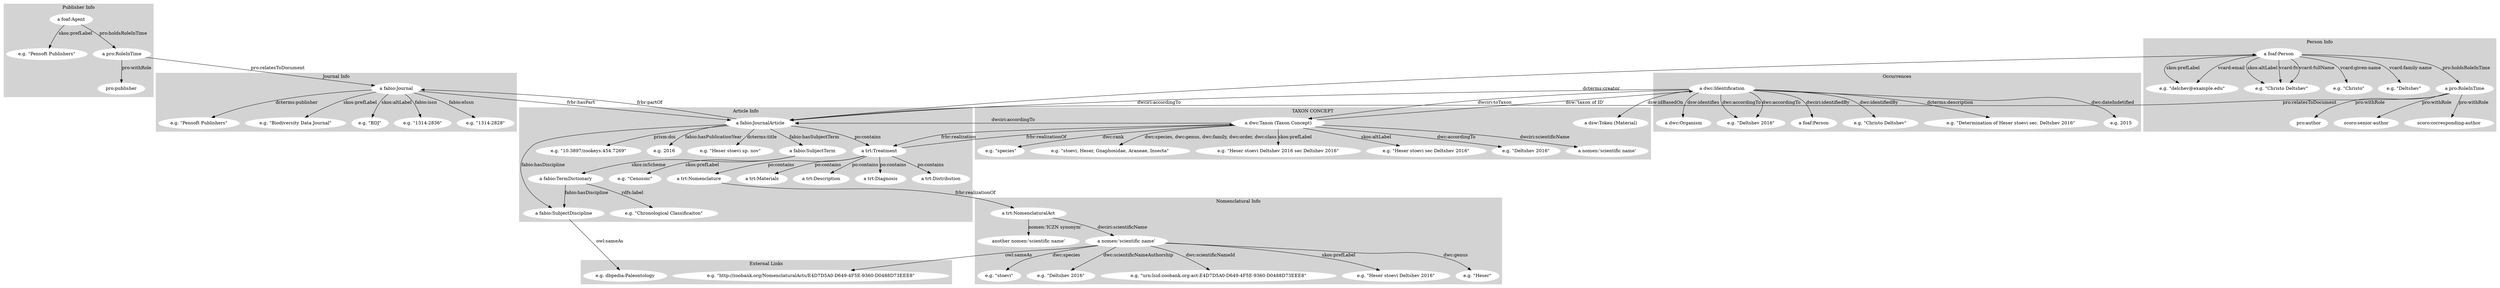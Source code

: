 digraph OBKMS {

	subgraph cluster0 {

		label = "Publisher Info";
		node [style=filled,color=white];
		style=filled;
		color=lightgrey;

		publisher1 [label="a foaf:Agent"];
		literal1 [label="e.g. \"Pensoft Publishers\""];

		role1 [label="a pro:RoleInTime"];
		
		

		publisher1 -> literal1 [label="skos:prefLabel"];
		publisher1 -> role1 [label="pro:holdsRoleInTime"];

		
		pro_Publisher [label="pro:publisher"];
		
		
		
		
	}
	subgraph cluster1 {
		label = "Journal Info";
		node [style=filled,color=white];
		style=filled;
		color=lightgrey;

		journal1 [label="a fabio:Journal"];
		literal2 [label="e.g. \"Biodiversity Data Journal\""];
		literal3 [label="e.g. \"BDJ\""];
		literal4 [label="e.g. \"1314-2836\""];
		literal5 [label="e.g. \"1314-2828\""];
		literal6 [label="e.g. \"Pensoft Publishers\""];

		role1 -> journal1 [label="pro:relatesToDocument"];
		journal1 -> literal2 [label="skos:prefLabel"];

		journal1 -> literal3 [label = "skos:altLabel"];
		journal1 -> literal4 [label ="fabio:issn"];
		journal1 -> literal5 [label ="fabio:eIssn"];
		journal1 -> literal6 [label ="dcterms:publisher"];

		
		role1 -> pro_Publisher [label="pro:withRole"];

	}

	subgraph cluster2 {
		label = "Article Info";
		node [style=filled,color=white];
		style=filled;
		color=lightgrey;

		article1 [label="a fabio:JournalArticle"];

		subject_term1 [label="a fabio:SubjectTerm"];

		term_dictionary1 [label="a fabio:TermDictionary"];
		discipline1 [label="a fabio:SubjectDiscipline"];

		
		l7 [label="e.g. \"10.3897/zookeys.454.7269\""];
		l8 [label="e.g. \"Cenozoic\""];
		l9 [label="e.g. \"Chronological Classificaiton\""];
		l_article10 [label = "e.g. 2016"];
		la11 [label = "e.g. \"Heser stoevi sp. nov\""];

		journal1 -> article1 [label="frbr:hasPart"];
		article1 -> l7 [label="prism:doi"];
		article1 -> subject_term1 [label="fabio:hasSubjectTerm"];
		article1 -> l_article10 [label="fabio:hasPublicationYear"];
		article1 -> discipline1 [label="fabio:hasDiscipline"];
		article1 -> la11 [label="dcterms:title"];
		article1 -> journal1 [label="frbr:partOf"];

		term_dictionary1 -> discipline1 [label="fabio:hasDiscipline"];


		

		subject_term1 -> l8 [label="skos:prefLabel"];
		subject_term1 -> term_dictionary1 [label="skos:inScheme"];

		term_dictionary1 -> l9 [label="rdfs:label"];

		treatment1 [label="a trt:Treatment"];
		nomenclature1 [label="a trt:Nomenclature"];
		materials1 [label="a trt:Materials"];
		description1 [label="a trt:Description"];
		diagnosis1 [label="a trt:Diagnosis"];
		distribution1 [label="a trt:Distribution"];

		article1 -> treatment1 [label="po:contains"];
		treatment1 -> nomenclature1 [label="po:contains"];
		treatment1 -> materials1 [label="po:contains"];
		treatment1 -> description1 [label="po:contains"];
		treatment1 -> diagnosis1 [label="po:contains"];
		treatment1 -> distribution1 [label="po:contains"];
		

	}

	subgraph cluster3 {
		label = "External Links";
		node [style=filled,color=white];
		style=filled;
		color=lightgrey;

		dbpedia_discipline [label="e.g. dbpedia:Paleontology"];

		zoobank_act [label= "e.g. \"http://zoobank.org/NomenclaturalActs/E4D7D5A0-D649-4F5E-9360-D0488D73EEE8\""];




		discipline1 -> dbpedia_discipline [label="owl:sameAs"];




	}

	subgraph cluster4 {
		label = "Person Info";
		node [style=filled,color=white];
		style=filled;
		color=lightgrey;

		person1 [label="a foaf:Person"];

		role2 [label="a pro:RoleInTime"];

		l10[label="e.g. \"delchev@example.edu\""];
		l11[label="e.g. \"Christo Deltshev\""];
		l12[label="e.g. \"Christo\""];
		l13[label="e.g. \"Deltshev\""];

		article1 -> person1 [label="dcterms:creator"];

		person1 -> l10 [label="skos:prefLabel"];
		person1 -> l11 [label="vcard:fn"];
		person1 -> l11 [label="vcard:fullName"];
		person1 -> l12 [label="vcard:given-name"];
		person1 -> l13 [label="vcard:family-name"];
		person1 -> l10 [label="vcard:email"];
		person1 -> l11 [label="skos:altLabel"];

		person1 -> role2 [label="pro:holdsRoleInTime"];

		role2 -> article1 [label="pro:relatesToDocument"];

		role2 -> pro_author [label="pro:withRole"];
		role2 -> scoro_senior_author [label="pro:withRole"];
		role2 -> scoro_corresponding_author [label="pro:withRole"];

		pro_author [label="pro:author"];
		scoro_senior_author [label="scoro:senior-author"];
		scoro_corresponding_author [label="scoro:corresponding-author"];

	}

	subgraph cluster5 {
		label = "Article Content Info";
		node [style=filled,color=white];
		style=filled;
		color=lightgrey;

		
	}

	subgraph cluster6 {
		label = "Nomenclatural Info";
		node [style=filled,color=white];
		style=filled;
		color=lightgrey;

		nomenclature_act1 [label ="a trt:NomenclaturalAct"];
		nomenclature1 -> nomenclature_act1 [label="frbr:realizationOf"];

		l6_1 [label="e.g. \"Heser\""];
		l6_2 [label="e.g. \"stoevi\""];
		l6_3 [label="e.g. \"Deltshev 2016\""];
		lsid1 [label= "e.g. \"urn:lsid:zoobank.org:act:E4D7D5A0-D649-4F5E-9360-D0488D73EEE8\""];
		l6_4 [label ="e.g. \"Heser stoevi Deltshev 2016\""];

		scname1 [label="a nomen:'scientific name'"];
		scname2 [label="another nomen:'scientific name'"];

	
		nomenclature_act1 -> scname1 [label="dwciri:scientificName"];
		nomenclature_act1 -> scname2 [label="nomen:'ICZN synonym'"];

		scname1 -> l6_1 [label="dwc:genus"];
		scname1 -> l6_2 [label="dwc:species"];
		scname1  -> l6_3 [label="dwc:scientificNameAuthorship"];
		scname1 -> lsid1 [label="dwc:scientificNameId"];
		scname1 -> l6_4 [label="skos:prefLabel"];
		scname1 -> zoobank_act [label="owl:sameAs"];
	}

	subgraph cluster7 {

		label = "TAXON CONCEPT";
		node [style=filled,color=white];
		style=filled;
		color=lightgrey;

		l7_1 [label = "e.g. \"species\""];
		l7_2 [label = "e.g. \"stoevi, Heser, Gnaphosidae, Araneae, Insecta\""];
		l7_6 [label = "e.g. \"Heser stoevi Deltshev 2016 sec Deltshev 2016\""];
		l7_7 [label = "e.g. \"Heser stoevi sec Deltshev 2016\""];
		l7_8 [label = "e.g. \"Deltshev 2016\""];
	
	
		

		taxon1 [label="a dwc:Taxon (Taxon Concept)"];
		
		token1 [label = "a dsw:Token (Material)"];
	
		scname3 [label="a nomen:'scientific name'"];

		treatment1 -> taxon1 [label="frbr:realizationOf"];
		taxon1 -> treatment1 [label="frbr:realization"];

	
		taxon1 -> l7_1 [label = "dwc:rank"];
		taxon1 -> l7_2 [label = "dwc:species, dwc:genus, dwc:family, dwc:order, dwc:class"];
		taxon1 -> scname3 [label="dwciri:scientificName"];
		taxon1 -> article1 [label="dwciri:accordingTo"];
		taxon1 -> l7_8 [label="dwc:accordingTo"];
		taxon1 -> l7_6 [label = "skos:prefLabel"];
		taxon1 -> l7_7 [label = "skos:altLabel"];
	}



	subgraph cluster8 {

		label = "Occurrences";
		node [style=filled,color=white];
		style=filled;
		color=lightgrey;

		l8_8 [label = "e.g. \"Deltshev 2016\""];
		person2 [label="a foaf:Person"];
		l7_10 [label = "e.g. \"Christo Deltshev\""];
		l7_11 [label = "e.g. \"Determination of Heser stoevi sec. Deltshev 2016\""];
		l7_12 [label = "e.g. 2015"];
		org1 [label = "a dwc:Organism"];

		taxon1 -> id1 [label="dsw:'taxon of ID'"];			
		id1 [label = "a dwc:Identification"];

		id1 -> l8_8 [label="dwc:accordingTo"];
		id1 -> taxon1 [label="dwciri:toTaxon"];
		id1 -> person2 [label="dwciri:identifiedBy"];
		id1 -> l7_10 [label = "dwc:identifiedBy"];
		id1 -> article1 [label="dwciri:accordingTo"];
		id1 -> l8_8 [label="dwc:accordingTo"];
		id1 -> org1 [label = "dsw:identifies"];
		id1 -> token1 [label = "dsw:idBasedOn"];
		id1 -> l7_11 [label = "dcterms:description"];
		id1 -> l7_12 [label = "dwc:dateIndetified"];

	}


}
	